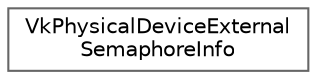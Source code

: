 digraph "类继承关系图"
{
 // LATEX_PDF_SIZE
  bgcolor="transparent";
  edge [fontname=Helvetica,fontsize=10,labelfontname=Helvetica,labelfontsize=10];
  node [fontname=Helvetica,fontsize=10,shape=box,height=0.2,width=0.4];
  rankdir="LR";
  Node0 [id="Node000000",label="VkPhysicalDeviceExternal\lSemaphoreInfo",height=0.2,width=0.4,color="grey40", fillcolor="white", style="filled",URL="$struct_vk_physical_device_external_semaphore_info.html",tooltip=" "];
}
